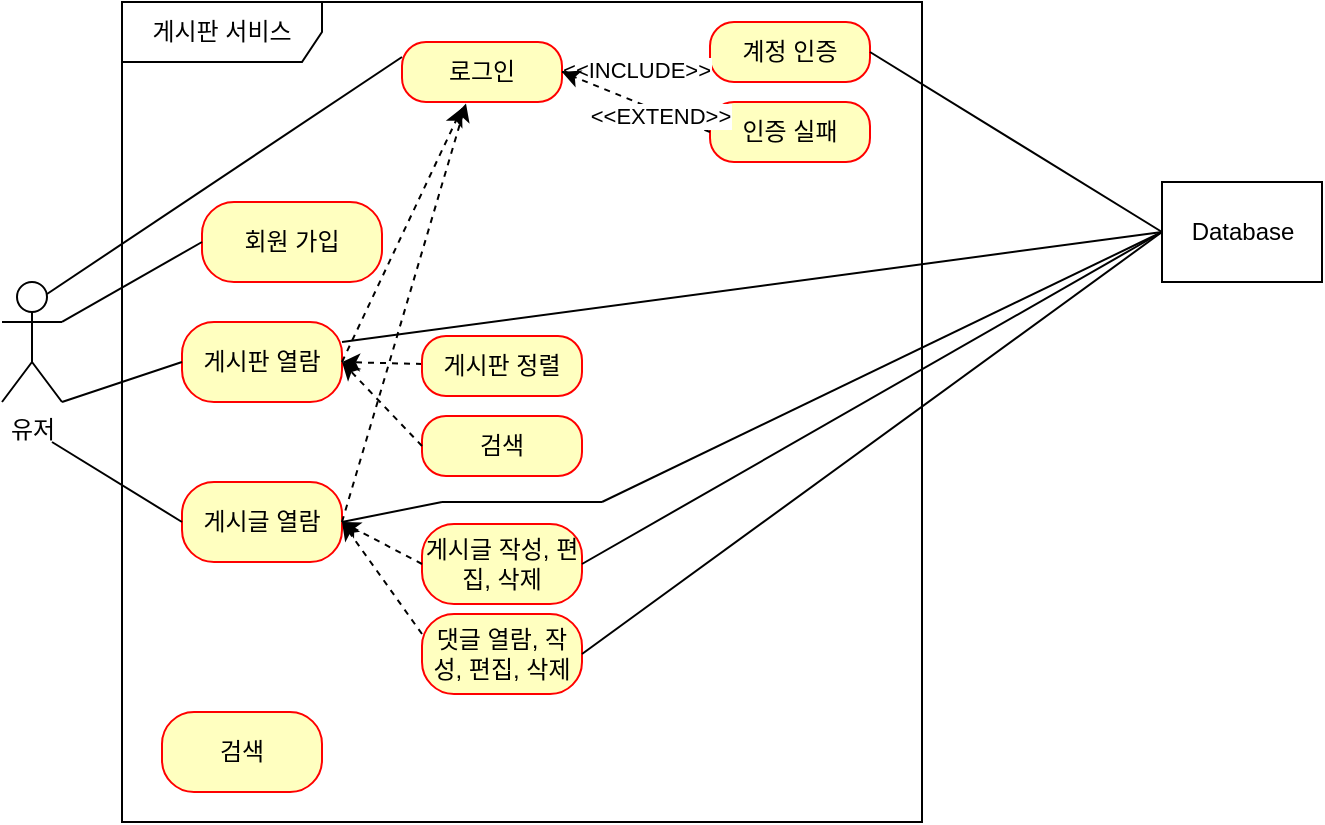 <mxfile version="20.1.1" type="github">
  <diagram id="bCXHxNs5Iz71OUzn1oAT" name="Page-1">
    <mxGraphModel dx="1422" dy="905" grid="1" gridSize="10" guides="1" tooltips="1" connect="1" arrows="1" fold="1" page="1" pageScale="1" pageWidth="827" pageHeight="1169" math="0" shadow="0">
      <root>
        <mxCell id="0" />
        <mxCell id="1" parent="0" />
        <mxCell id="E3-ge6lxN-IAzTH8m7Cu-1" value="&lt;div&gt;유저&lt;/div&gt;" style="shape=umlActor;verticalLabelPosition=bottom;verticalAlign=top;html=1;outlineConnect=0;" vertex="1" parent="1">
          <mxGeometry x="60" y="330" width="30" height="60" as="geometry" />
        </mxCell>
        <mxCell id="E3-ge6lxN-IAzTH8m7Cu-2" value="&lt;div&gt;게시판 서비스&lt;/div&gt;" style="shape=umlFrame;whiteSpace=wrap;html=1;width=100;height=30;" vertex="1" parent="1">
          <mxGeometry x="120" y="190" width="400" height="410" as="geometry" />
        </mxCell>
        <mxCell id="E3-ge6lxN-IAzTH8m7Cu-5" value="&lt;div&gt;회원 가입&lt;/div&gt;" style="rounded=1;whiteSpace=wrap;html=1;arcSize=40;fontColor=#000000;fillColor=#ffffc0;strokeColor=#ff0000;" vertex="1" parent="1">
          <mxGeometry x="160" y="290" width="90" height="40" as="geometry" />
        </mxCell>
        <mxCell id="E3-ge6lxN-IAzTH8m7Cu-7" value="&lt;div&gt;로그인&lt;/div&gt;" style="rounded=1;whiteSpace=wrap;html=1;arcSize=40;fontColor=#000000;fillColor=#ffffc0;strokeColor=#ff0000;" vertex="1" parent="1">
          <mxGeometry x="260" y="210" width="80" height="30" as="geometry" />
        </mxCell>
        <mxCell id="E3-ge6lxN-IAzTH8m7Cu-8" value="&lt;div&gt;게시판 열람&lt;/div&gt;" style="rounded=1;whiteSpace=wrap;html=1;arcSize=40;fontColor=#000000;fillColor=#ffffc0;strokeColor=#ff0000;" vertex="1" parent="1">
          <mxGeometry x="150" y="350" width="80" height="40" as="geometry" />
        </mxCell>
        <mxCell id="E3-ge6lxN-IAzTH8m7Cu-9" value="&lt;div&gt;계정 인증&lt;/div&gt;" style="rounded=1;whiteSpace=wrap;html=1;arcSize=40;fontColor=#000000;fillColor=#ffffc0;strokeColor=#ff0000;" vertex="1" parent="1">
          <mxGeometry x="414" y="200" width="80" height="30" as="geometry" />
        </mxCell>
        <mxCell id="E3-ge6lxN-IAzTH8m7Cu-10" value="&lt;div&gt;게시글 열람&lt;/div&gt;" style="rounded=1;whiteSpace=wrap;html=1;arcSize=40;fontColor=#000000;fillColor=#ffffc0;strokeColor=#ff0000;" vertex="1" parent="1">
          <mxGeometry x="150" y="430" width="80" height="40" as="geometry" />
        </mxCell>
        <mxCell id="E3-ge6lxN-IAzTH8m7Cu-12" value="&lt;div&gt;인증 실패&lt;/div&gt;" style="rounded=1;whiteSpace=wrap;html=1;arcSize=40;fontColor=#000000;fillColor=#ffffc0;strokeColor=#ff0000;" vertex="1" parent="1">
          <mxGeometry x="414" y="240" width="80" height="30" as="geometry" />
        </mxCell>
        <mxCell id="E3-ge6lxN-IAzTH8m7Cu-34" value="" style="edgeStyle=none;rounded=0;orthogonalLoop=1;jettySize=auto;html=1;dashed=1;endArrow=classic;endFill=1;entryX=1;entryY=0.5;entryDx=0;entryDy=0;" edge="1" parent="1" source="E3-ge6lxN-IAzTH8m7Cu-13" target="E3-ge6lxN-IAzTH8m7Cu-8">
          <mxGeometry relative="1" as="geometry">
            <mxPoint x="220" y="420" as="targetPoint" />
          </mxGeometry>
        </mxCell>
        <mxCell id="E3-ge6lxN-IAzTH8m7Cu-13" value="&lt;div&gt;게시판 정렬&lt;/div&gt;" style="rounded=1;whiteSpace=wrap;html=1;arcSize=40;fontColor=#000000;fillColor=#ffffc0;strokeColor=#ff0000;" vertex="1" parent="1">
          <mxGeometry x="270" y="357" width="80" height="30" as="geometry" />
        </mxCell>
        <mxCell id="E3-ge6lxN-IAzTH8m7Cu-15" value="&lt;div&gt;검색&lt;/div&gt;" style="rounded=1;whiteSpace=wrap;html=1;arcSize=40;fontColor=#000000;fillColor=#ffffc0;strokeColor=#ff0000;" vertex="1" parent="1">
          <mxGeometry x="140" y="545" width="80" height="40" as="geometry" />
        </mxCell>
        <mxCell id="E3-ge6lxN-IAzTH8m7Cu-19" value="&lt;div&gt;게시글 작성, 편집, 삭제&lt;/div&gt;" style="rounded=1;whiteSpace=wrap;html=1;arcSize=40;fontColor=#000000;fillColor=#ffffc0;strokeColor=#ff0000;" vertex="1" parent="1">
          <mxGeometry x="270" y="451" width="80" height="40" as="geometry" />
        </mxCell>
        <mxCell id="E3-ge6lxN-IAzTH8m7Cu-20" value="&lt;div&gt;댓글 열람, 작성, 편집, 삭제&lt;br&gt;&lt;/div&gt;" style="rounded=1;whiteSpace=wrap;html=1;arcSize=40;fontColor=#000000;fillColor=#ffffc0;strokeColor=#ff0000;" vertex="1" parent="1">
          <mxGeometry x="270" y="496" width="80" height="40" as="geometry" />
        </mxCell>
        <mxCell id="E3-ge6lxN-IAzTH8m7Cu-26" style="rounded=0;orthogonalLoop=1;jettySize=auto;html=1;exitX=0;exitY=0.5;exitDx=0;exitDy=0;entryX=1;entryY=1;entryDx=0;entryDy=0;entryPerimeter=0;endArrow=none;endFill=0;" edge="1" parent="1" source="E3-ge6lxN-IAzTH8m7Cu-8" target="E3-ge6lxN-IAzTH8m7Cu-1">
          <mxGeometry relative="1" as="geometry">
            <mxPoint x="108.846" y="400" as="sourcePoint" />
          </mxGeometry>
        </mxCell>
        <mxCell id="E3-ge6lxN-IAzTH8m7Cu-27" style="rounded=0;orthogonalLoop=1;jettySize=auto;html=1;exitX=0;exitY=0.5;exitDx=0;exitDy=0;entryX=1;entryY=1;entryDx=0;entryDy=0;entryPerimeter=0;endArrow=none;endFill=0;" edge="1" parent="1" source="E3-ge6lxN-IAzTH8m7Cu-10">
          <mxGeometry relative="1" as="geometry">
            <mxPoint x="135" y="440" as="sourcePoint" />
            <mxPoint x="85" y="410" as="targetPoint" />
          </mxGeometry>
        </mxCell>
        <mxCell id="E3-ge6lxN-IAzTH8m7Cu-29" style="rounded=0;orthogonalLoop=1;jettySize=auto;html=1;exitX=0;exitY=0.25;exitDx=0;exitDy=0;endArrow=none;endFill=0;entryX=0.75;entryY=0.1;entryDx=0;entryDy=0;entryPerimeter=0;" edge="1" parent="1" source="E3-ge6lxN-IAzTH8m7Cu-7" target="E3-ge6lxN-IAzTH8m7Cu-1">
          <mxGeometry relative="1" as="geometry">
            <mxPoint x="150" y="430" as="sourcePoint" />
            <mxPoint x="110" y="370" as="targetPoint" />
          </mxGeometry>
        </mxCell>
        <mxCell id="E3-ge6lxN-IAzTH8m7Cu-30" value="&amp;lt;&amp;lt;INCLUDE&amp;gt;&amp;gt;" style="rounded=0;orthogonalLoop=1;jettySize=auto;html=1;endArrow=classic;endFill=1;dashed=1;exitX=1;exitY=0.5;exitDx=0;exitDy=0;entryX=0;entryY=0.75;entryDx=0;entryDy=0;" edge="1" parent="1" source="E3-ge6lxN-IAzTH8m7Cu-7" target="E3-ge6lxN-IAzTH8m7Cu-9">
          <mxGeometry relative="1" as="geometry">
            <mxPoint x="390" y="320" as="sourcePoint" />
            <mxPoint x="430" y="230" as="targetPoint" />
          </mxGeometry>
        </mxCell>
        <mxCell id="E3-ge6lxN-IAzTH8m7Cu-31" style="rounded=0;orthogonalLoop=1;jettySize=auto;html=1;exitX=0;exitY=0.5;exitDx=0;exitDy=0;endArrow=classic;endFill=1;entryX=1;entryY=0.5;entryDx=0;entryDy=0;dashed=1;" edge="1" parent="1" source="E3-ge6lxN-IAzTH8m7Cu-12" target="E3-ge6lxN-IAzTH8m7Cu-7">
          <mxGeometry relative="1" as="geometry">
            <mxPoint x="400" y="320" as="sourcePoint" />
            <mxPoint x="360" y="346" as="targetPoint" />
          </mxGeometry>
        </mxCell>
        <mxCell id="E3-ge6lxN-IAzTH8m7Cu-39" value="&amp;lt;&amp;lt;EXTEND&amp;gt;&amp;gt;" style="edgeLabel;html=1;align=center;verticalAlign=middle;resizable=0;points=[];" vertex="1" connectable="0" parent="E3-ge6lxN-IAzTH8m7Cu-31">
          <mxGeometry x="-0.343" y="2" relative="1" as="geometry">
            <mxPoint as="offset" />
          </mxGeometry>
        </mxCell>
        <mxCell id="E3-ge6lxN-IAzTH8m7Cu-32" style="rounded=0;orthogonalLoop=1;jettySize=auto;html=1;exitX=1;exitY=0.5;exitDx=0;exitDy=0;endArrow=classic;endFill=1;dashed=1;entryX=0.375;entryY=1.1;entryDx=0;entryDy=0;entryPerimeter=0;" edge="1" parent="1" source="E3-ge6lxN-IAzTH8m7Cu-8" target="E3-ge6lxN-IAzTH8m7Cu-7">
          <mxGeometry relative="1" as="geometry">
            <mxPoint x="400" y="370" as="sourcePoint" />
            <mxPoint x="300" y="360" as="targetPoint" />
          </mxGeometry>
        </mxCell>
        <mxCell id="E3-ge6lxN-IAzTH8m7Cu-33" style="rounded=0;orthogonalLoop=1;jettySize=auto;html=1;endArrow=classic;endFill=1;entryX=0.4;entryY=1.025;entryDx=0;entryDy=0;dashed=1;exitX=1;exitY=0.5;exitDx=0;exitDy=0;entryPerimeter=0;" edge="1" parent="1" source="E3-ge6lxN-IAzTH8m7Cu-10" target="E3-ge6lxN-IAzTH8m7Cu-7">
          <mxGeometry relative="1" as="geometry">
            <mxPoint x="240" y="480" as="sourcePoint" />
            <mxPoint x="310" y="430" as="targetPoint" />
          </mxGeometry>
        </mxCell>
        <mxCell id="E3-ge6lxN-IAzTH8m7Cu-35" value="&lt;div&gt;검색&lt;/div&gt;" style="rounded=1;whiteSpace=wrap;html=1;arcSize=40;fontColor=#000000;fillColor=#ffffc0;strokeColor=#ff0000;" vertex="1" parent="1">
          <mxGeometry x="270" y="397" width="80" height="30" as="geometry" />
        </mxCell>
        <mxCell id="E3-ge6lxN-IAzTH8m7Cu-36" value="" style="edgeStyle=none;rounded=0;orthogonalLoop=1;jettySize=auto;html=1;dashed=1;endArrow=classic;endFill=1;exitX=0;exitY=0.5;exitDx=0;exitDy=0;entryX=1;entryY=0.5;entryDx=0;entryDy=0;" edge="1" parent="1" source="E3-ge6lxN-IAzTH8m7Cu-35" target="E3-ge6lxN-IAzTH8m7Cu-8">
          <mxGeometry relative="1" as="geometry">
            <mxPoint x="280" y="427.222" as="sourcePoint" />
            <mxPoint x="220" y="420" as="targetPoint" />
          </mxGeometry>
        </mxCell>
        <mxCell id="E3-ge6lxN-IAzTH8m7Cu-37" value="" style="edgeStyle=none;rounded=0;orthogonalLoop=1;jettySize=auto;html=1;dashed=1;endArrow=classic;endFill=1;exitX=0;exitY=0.5;exitDx=0;exitDy=0;entryX=1;entryY=0.5;entryDx=0;entryDy=0;" edge="1" parent="1" source="E3-ge6lxN-IAzTH8m7Cu-19" target="E3-ge6lxN-IAzTH8m7Cu-10">
          <mxGeometry relative="1" as="geometry">
            <mxPoint x="260" y="520" as="sourcePoint" />
            <mxPoint x="220" y="492.78" as="targetPoint" />
          </mxGeometry>
        </mxCell>
        <mxCell id="E3-ge6lxN-IAzTH8m7Cu-38" value="" style="edgeStyle=none;rounded=0;orthogonalLoop=1;jettySize=auto;html=1;dashed=1;endArrow=classic;endFill=1;exitX=0;exitY=0.25;exitDx=0;exitDy=0;entryX=1;entryY=0.5;entryDx=0;entryDy=0;" edge="1" parent="1" source="E3-ge6lxN-IAzTH8m7Cu-20" target="E3-ge6lxN-IAzTH8m7Cu-10">
          <mxGeometry relative="1" as="geometry">
            <mxPoint x="250" y="540" as="sourcePoint" />
            <mxPoint x="220" y="492.78" as="targetPoint" />
          </mxGeometry>
        </mxCell>
        <mxCell id="E3-ge6lxN-IAzTH8m7Cu-40" value="&lt;div&gt;Database&lt;/div&gt;" style="html=1;dropTarget=0;strokeColor=default;" vertex="1" parent="1">
          <mxGeometry x="640" y="280" width="80" height="50" as="geometry" />
        </mxCell>
        <mxCell id="E3-ge6lxN-IAzTH8m7Cu-42" style="rounded=0;orthogonalLoop=1;jettySize=auto;html=1;exitX=0;exitY=0.5;exitDx=0;exitDy=0;endArrow=none;endFill=0;entryX=1;entryY=0.5;entryDx=0;entryDy=0;" edge="1" parent="1" source="E3-ge6lxN-IAzTH8m7Cu-40" target="E3-ge6lxN-IAzTH8m7Cu-9">
          <mxGeometry relative="1" as="geometry">
            <mxPoint x="720" y="230" as="sourcePoint" />
            <mxPoint x="532.5" y="258.5" as="targetPoint" />
          </mxGeometry>
        </mxCell>
        <mxCell id="E3-ge6lxN-IAzTH8m7Cu-43" style="rounded=0;orthogonalLoop=1;jettySize=auto;html=1;exitX=0;exitY=0.5;exitDx=0;exitDy=0;endArrow=none;endFill=0;entryX=1;entryY=0.25;entryDx=0;entryDy=0;" edge="1" parent="1" source="E3-ge6lxN-IAzTH8m7Cu-40" target="E3-ge6lxN-IAzTH8m7Cu-8">
          <mxGeometry relative="1" as="geometry">
            <mxPoint x="680" y="400" as="sourcePoint" />
            <mxPoint x="590" y="410" as="targetPoint" />
          </mxGeometry>
        </mxCell>
        <mxCell id="E3-ge6lxN-IAzTH8m7Cu-45" style="rounded=0;orthogonalLoop=1;jettySize=auto;html=1;endArrow=none;endFill=0;entryX=1;entryY=0.333;entryDx=0;entryDy=0;entryPerimeter=0;exitX=0;exitY=0.5;exitDx=0;exitDy=0;" edge="1" parent="1" source="E3-ge6lxN-IAzTH8m7Cu-5" target="E3-ge6lxN-IAzTH8m7Cu-1">
          <mxGeometry relative="1" as="geometry">
            <mxPoint x="130" y="110" as="sourcePoint" />
            <mxPoint x="92.5" y="346" as="targetPoint" />
          </mxGeometry>
        </mxCell>
        <mxCell id="E3-ge6lxN-IAzTH8m7Cu-46" style="rounded=0;orthogonalLoop=1;jettySize=auto;html=1;endArrow=none;endFill=0;entryX=1;entryY=0.5;entryDx=0;entryDy=0;exitX=0;exitY=0.5;exitDx=0;exitDy=0;" edge="1" parent="1" source="E3-ge6lxN-IAzTH8m7Cu-40" target="E3-ge6lxN-IAzTH8m7Cu-20">
          <mxGeometry relative="1" as="geometry">
            <mxPoint x="640" y="420" as="sourcePoint" />
            <mxPoint x="620" y="580" as="targetPoint" />
          </mxGeometry>
        </mxCell>
        <mxCell id="E3-ge6lxN-IAzTH8m7Cu-47" style="rounded=0;orthogonalLoop=1;jettySize=auto;html=1;endArrow=none;endFill=0;entryX=1;entryY=0.5;entryDx=0;entryDy=0;exitX=0;exitY=0.5;exitDx=0;exitDy=0;" edge="1" parent="1" source="E3-ge6lxN-IAzTH8m7Cu-40" target="E3-ge6lxN-IAzTH8m7Cu-19">
          <mxGeometry relative="1" as="geometry">
            <mxPoint x="790" y="340" as="sourcePoint" />
            <mxPoint x="500" y="600" as="targetPoint" />
          </mxGeometry>
        </mxCell>
        <mxCell id="E3-ge6lxN-IAzTH8m7Cu-48" style="rounded=0;orthogonalLoop=1;jettySize=auto;html=1;endArrow=none;endFill=0;entryX=1;entryY=0.5;entryDx=0;entryDy=0;" edge="1" parent="1" target="E3-ge6lxN-IAzTH8m7Cu-10">
          <mxGeometry relative="1" as="geometry">
            <mxPoint x="280" y="440" as="sourcePoint" />
            <mxPoint x="420" y="350" as="targetPoint" />
          </mxGeometry>
        </mxCell>
        <mxCell id="E3-ge6lxN-IAzTH8m7Cu-49" style="rounded=0;orthogonalLoop=1;jettySize=auto;html=1;endArrow=none;endFill=0;exitX=0;exitY=0.5;exitDx=0;exitDy=0;" edge="1" parent="1" source="E3-ge6lxN-IAzTH8m7Cu-40">
          <mxGeometry relative="1" as="geometry">
            <mxPoint x="290" y="489.87" as="sourcePoint" />
            <mxPoint x="360" y="440" as="targetPoint" />
          </mxGeometry>
        </mxCell>
        <mxCell id="E3-ge6lxN-IAzTH8m7Cu-50" style="rounded=0;orthogonalLoop=1;jettySize=auto;html=1;endArrow=none;endFill=0;" edge="1" parent="1">
          <mxGeometry relative="1" as="geometry">
            <mxPoint x="360" y="440" as="sourcePoint" />
            <mxPoint x="280" y="440" as="targetPoint" />
          </mxGeometry>
        </mxCell>
      </root>
    </mxGraphModel>
  </diagram>
</mxfile>
